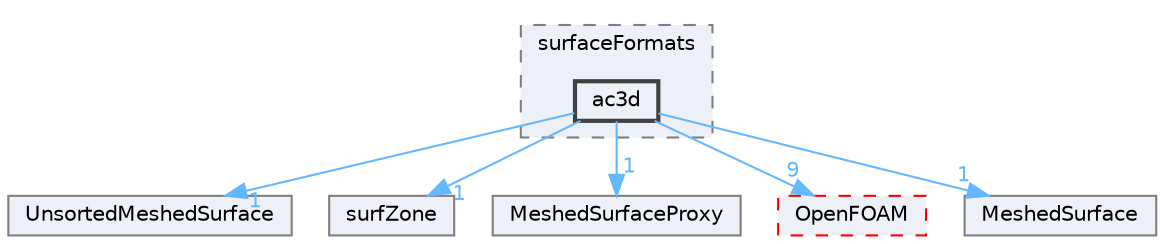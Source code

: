 digraph "src/surfMesh/surfaceFormats/ac3d"
{
 // LATEX_PDF_SIZE
  bgcolor="transparent";
  edge [fontname=Helvetica,fontsize=10,labelfontname=Helvetica,labelfontsize=10];
  node [fontname=Helvetica,fontsize=10,shape=box,height=0.2,width=0.4];
  compound=true
  subgraph clusterdir_3ad8f5f9808d8196d04eb1769c1a10a8 {
    graph [ bgcolor="#edf0f7", pencolor="grey50", label="surfaceFormats", fontname=Helvetica,fontsize=10 style="filled,dashed", URL="dir_3ad8f5f9808d8196d04eb1769c1a10a8.html",tooltip=""]
  dir_a0d3919a5be113550e6a2de971e4c7d0 [label="ac3d", fillcolor="#edf0f7", color="grey25", style="filled,bold", URL="dir_a0d3919a5be113550e6a2de971e4c7d0.html",tooltip=""];
  }
  dir_224334990af5761cc26bd2eed4da00bd [label="UnsortedMeshedSurface", fillcolor="#edf0f7", color="grey50", style="filled", URL="dir_224334990af5761cc26bd2eed4da00bd.html",tooltip=""];
  dir_367e2591196b309d6036c64a18218666 [label="surfZone", fillcolor="#edf0f7", color="grey50", style="filled", URL="dir_367e2591196b309d6036c64a18218666.html",tooltip=""];
  dir_b2d126e3ab79c2145c7a44de22e5f675 [label="MeshedSurfaceProxy", fillcolor="#edf0f7", color="grey50", style="filled", URL="dir_b2d126e3ab79c2145c7a44de22e5f675.html",tooltip=""];
  dir_c5473ff19b20e6ec4dfe5c310b3778a8 [label="OpenFOAM", fillcolor="#edf0f7", color="red", style="filled,dashed", URL="dir_c5473ff19b20e6ec4dfe5c310b3778a8.html",tooltip=""];
  dir_c7b425ce1feba157c3a628060f167f64 [label="MeshedSurface", fillcolor="#edf0f7", color="grey50", style="filled", URL="dir_c7b425ce1feba157c3a628060f167f64.html",tooltip=""];
  dir_a0d3919a5be113550e6a2de971e4c7d0->dir_224334990af5761cc26bd2eed4da00bd [headlabel="1", labeldistance=1.5 headhref="dir_000013_004229.html" href="dir_000013_004229.html" color="steelblue1" fontcolor="steelblue1"];
  dir_a0d3919a5be113550e6a2de971e4c7d0->dir_367e2591196b309d6036c64a18218666 [headlabel="1", labeldistance=1.5 headhref="dir_000013_003893.html" href="dir_000013_003893.html" color="steelblue1" fontcolor="steelblue1"];
  dir_a0d3919a5be113550e6a2de971e4c7d0->dir_b2d126e3ab79c2145c7a44de22e5f675 [headlabel="1", labeldistance=1.5 headhref="dir_000013_002367.html" href="dir_000013_002367.html" color="steelblue1" fontcolor="steelblue1"];
  dir_a0d3919a5be113550e6a2de971e4c7d0->dir_c5473ff19b20e6ec4dfe5c310b3778a8 [headlabel="9", labeldistance=1.5 headhref="dir_000013_002695.html" href="dir_000013_002695.html" color="steelblue1" fontcolor="steelblue1"];
  dir_a0d3919a5be113550e6a2de971e4c7d0->dir_c7b425ce1feba157c3a628060f167f64 [headlabel="1", labeldistance=1.5 headhref="dir_000013_002365.html" href="dir_000013_002365.html" color="steelblue1" fontcolor="steelblue1"];
}
